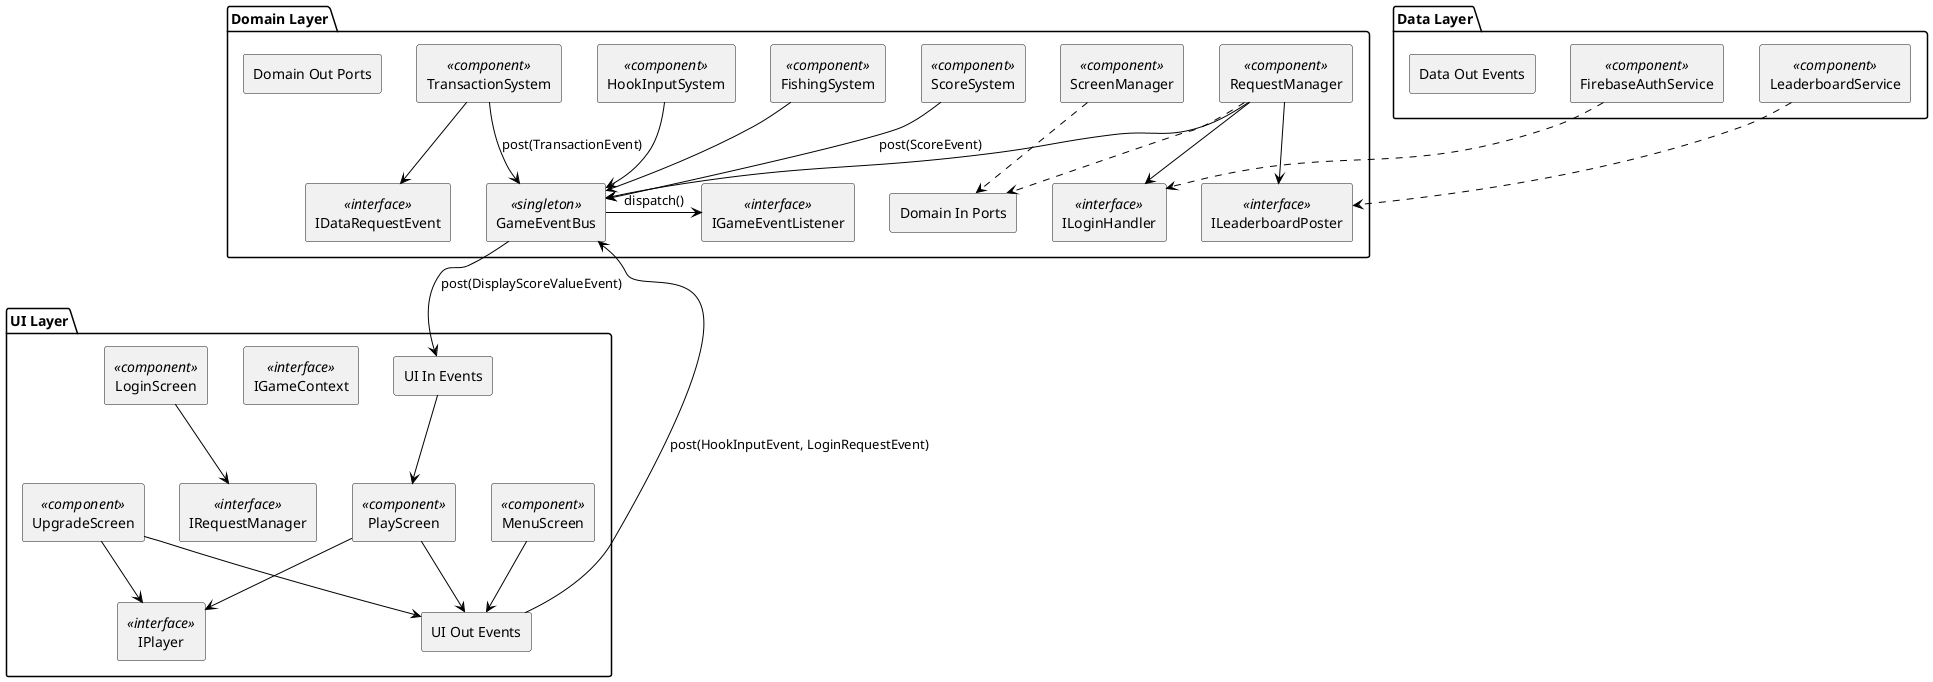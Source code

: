 @startuml
' Skin and style settings
skinparam componentStyle rectangle
skinparam shadowing false
skinparam ArrowColor Black

' Layers
package "UI Layer" {
    [MenuScreen] <<component>>
    [PlayScreen] <<component>>
    [UpgradeScreen] <<component>>
    [LoginScreen] <<component>>
    [IGameContext] <<interface>>
    [IPlayer] <<interface>>
    [IRequestManager] <<interface>>
    [UI Out Events] as UIOut
    [UI In Events] as UIIn
}

package "Domain Layer" {
    [GameEventBus] <<singleton>>
    [RequestManager] <<component>>
    [ScoreSystem] <<component>>
    [TransactionSystem] <<component>>
    [HookInputSystem] <<component>>
    [FishingSystem] <<component>>
    [ScreenManager] <<component>>

    [IGameEventListener] <<interface>>
    [ILoginHandler] <<interface>>
    [ILeaderboardPoster] <<interface>>
    [IDataRequestEvent] <<interface>>

    [Domain In Ports] as DomainIn
    [Domain Out Ports] as DomainOut
}

package "Data Layer" {
    [FirebaseAuthService] <<component>>
    [LeaderboardService] <<component>>
    [Data Out Events] as DataOut
}

' Event Bus
[GameEventBus] -[#black]> [IGameEventListener] : dispatch()

' UI -> Domain communication
[UIOut] --> [GameEventBus] : post(HookInputEvent, LoginRequestEvent)
[MenuScreen] --> [UIOut]
[PlayScreen] --> [UIOut]
[UpgradeScreen] --> [UIOut]

' Domain -> UI communication
[GameEventBus] --> [UIIn] : post(DisplayScoreValueEvent)
[ScoreSystem] --> [GameEventBus] : post(ScoreEvent)
[TransactionSystem] --> [GameEventBus] : post(TransactionEvent)

' UI uses input ports
[LoginScreen] --> [IRequestManager]
[PlayScreen] --> [IPlayer]
[UpgradeScreen] --> [IPlayer]
[UIIn] --> [PlayScreen]

' Domain implements in ports
[RequestManager] ..> [DomainIn]
[ScreenManager] ..> [DomainIn]

' Domain uses output ports
[RequestManager] --> [ILoginHandler]
[RequestManager] --> [ILeaderboardPoster]
[TransactionSystem] --> [IDataRequestEvent]

' Domain posts events to bus
[RequestManager] --> [GameEventBus]
[HookInputSystem] --> [GameEventBus]
[FishingSystem] --> [GameEventBus]

' Data implements out ports
[FirebaseAuthService] ..> [ILoginHandler]
[LeaderboardService] ..> [ILeaderboardPoster]

@enduml
